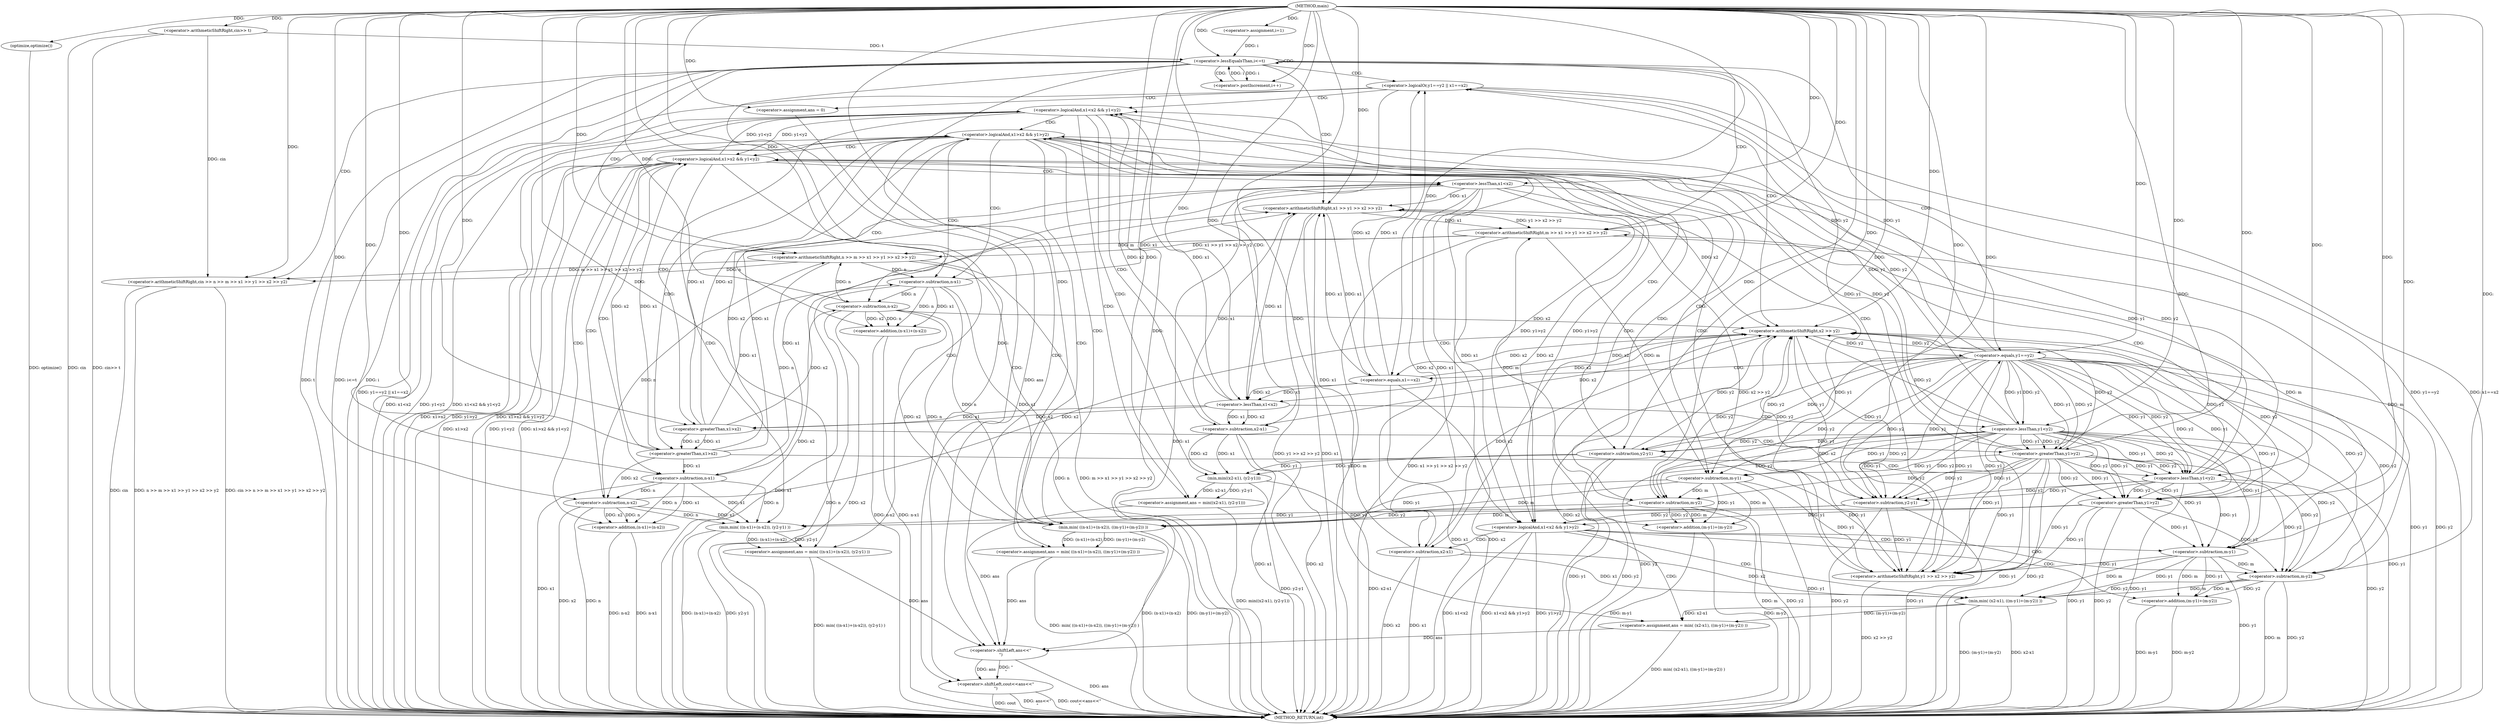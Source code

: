 digraph "main" {  
"1000101" [label = "(METHOD,main)" ]
"1000245" [label = "(METHOD_RETURN,int)" ]
"1000103" [label = "(optimize,optimize())" ]
"1000105" [label = "(<operator>.arithmeticShiftRight,cin>> t)" ]
"1000110" [label = "(<operator>.assignment,i=1)" ]
"1000113" [label = "(<operator>.lessEqualsThan,i<=t)" ]
"1000116" [label = "(<operator>.postIncrement,i++)" ]
"1000128" [label = "(<operator>.arithmeticShiftRight,cin >> n >> m >> x1 >> y1 >> x2 >> y2)" ]
"1000240" [label = "(<operator>.shiftLeft,cout<<ans<<\"\n\")" ]
"1000142" [label = "(<operator>.logicalOr,y1==y2 || x1==x2)" ]
"1000149" [label = "(<operator>.assignment,ans = 0)" ]
"1000130" [label = "(<operator>.arithmeticShiftRight,n >> m >> x1 >> y1 >> x2 >> y2)" ]
"1000242" [label = "(<operator>.shiftLeft,ans<<\"\n\")" ]
"1000132" [label = "(<operator>.arithmeticShiftRight,m >> x1 >> y1 >> x2 >> y2)" ]
"1000143" [label = "(<operator>.equals,y1==y2)" ]
"1000146" [label = "(<operator>.equals,x1==x2)" ]
"1000154" [label = "(<operator>.logicalAnd,x1<x2 && y1<y2)" ]
"1000161" [label = "(<operator>.assignment,ans = min((x2-x1), (y2-y1)))" ]
"1000134" [label = "(<operator>.arithmeticShiftRight,x1 >> y1 >> x2 >> y2)" ]
"1000136" [label = "(<operator>.arithmeticShiftRight,y1 >> x2 >> y2)" ]
"1000155" [label = "(<operator>.lessThan,x1<x2)" ]
"1000158" [label = "(<operator>.lessThan,y1<y2)" ]
"1000163" [label = "(min,min((x2-x1), (y2-y1)))" ]
"1000172" [label = "(<operator>.logicalAnd,x1>x2 && y1>y2)" ]
"1000179" [label = "(<operator>.assignment,ans = min( ((n-x1)+(n-x2)), ((m-y1)+(m-y2)) ))" ]
"1000138" [label = "(<operator>.arithmeticShiftRight,x2 >> y2)" ]
"1000164" [label = "(<operator>.subtraction,x2-x1)" ]
"1000167" [label = "(<operator>.subtraction,y2-y1)" ]
"1000173" [label = "(<operator>.greaterThan,x1>x2)" ]
"1000176" [label = "(<operator>.greaterThan,y1>y2)" ]
"1000181" [label = "(min,min( ((n-x1)+(n-x2)), ((m-y1)+(m-y2)) ))" ]
"1000198" [label = "(<operator>.logicalAnd,x1>x2 && y1<y2)" ]
"1000205" [label = "(<operator>.assignment,ans = min( ((n-x1)+(n-x2)), (y2-y1) ))" ]
"1000182" [label = "(<operator>.addition,(n-x1)+(n-x2))" ]
"1000189" [label = "(<operator>.addition,(m-y1)+(m-y2))" ]
"1000183" [label = "(<operator>.subtraction,n-x1)" ]
"1000186" [label = "(<operator>.subtraction,n-x2)" ]
"1000190" [label = "(<operator>.subtraction,m-y1)" ]
"1000193" [label = "(<operator>.subtraction,m-y2)" ]
"1000199" [label = "(<operator>.greaterThan,x1>x2)" ]
"1000202" [label = "(<operator>.lessThan,y1<y2)" ]
"1000207" [label = "(min,min( ((n-x1)+(n-x2)), (y2-y1) ))" ]
"1000220" [label = "(<operator>.logicalAnd,x1<x2 && y1>y2)" ]
"1000227" [label = "(<operator>.assignment,ans = min( (x2-x1), ((m-y1)+(m-y2)) ))" ]
"1000208" [label = "(<operator>.addition,(n-x1)+(n-x2))" ]
"1000215" [label = "(<operator>.subtraction,y2-y1)" ]
"1000209" [label = "(<operator>.subtraction,n-x1)" ]
"1000212" [label = "(<operator>.subtraction,n-x2)" ]
"1000221" [label = "(<operator>.lessThan,x1<x2)" ]
"1000224" [label = "(<operator>.greaterThan,y1>y2)" ]
"1000229" [label = "(min,min( (x2-x1), ((m-y1)+(m-y2)) ))" ]
"1000230" [label = "(<operator>.subtraction,x2-x1)" ]
"1000233" [label = "(<operator>.addition,(m-y1)+(m-y2))" ]
"1000234" [label = "(<operator>.subtraction,m-y1)" ]
"1000237" [label = "(<operator>.subtraction,m-y2)" ]
  "1000103" -> "1000245"  [ label = "DDG: optimize()"] 
  "1000105" -> "1000245"  [ label = "DDG: cin"] 
  "1000105" -> "1000245"  [ label = "DDG: cin>> t"] 
  "1000113" -> "1000245"  [ label = "DDG: i"] 
  "1000113" -> "1000245"  [ label = "DDG: t"] 
  "1000113" -> "1000245"  [ label = "DDG: i<=t"] 
  "1000128" -> "1000245"  [ label = "DDG: cin"] 
  "1000130" -> "1000245"  [ label = "DDG: n"] 
  "1000132" -> "1000245"  [ label = "DDG: m"] 
  "1000134" -> "1000245"  [ label = "DDG: x1"] 
  "1000138" -> "1000245"  [ label = "DDG: x2"] 
  "1000136" -> "1000245"  [ label = "DDG: x2 >> y2"] 
  "1000134" -> "1000245"  [ label = "DDG: y1 >> x2 >> y2"] 
  "1000132" -> "1000245"  [ label = "DDG: x1 >> y1 >> x2 >> y2"] 
  "1000130" -> "1000245"  [ label = "DDG: m >> x1 >> y1 >> x2 >> y2"] 
  "1000128" -> "1000245"  [ label = "DDG: n >> m >> x1 >> y1 >> x2 >> y2"] 
  "1000128" -> "1000245"  [ label = "DDG: cin >> n >> m >> x1 >> y1 >> x2 >> y2"] 
  "1000143" -> "1000245"  [ label = "DDG: y1"] 
  "1000143" -> "1000245"  [ label = "DDG: y2"] 
  "1000142" -> "1000245"  [ label = "DDG: y1==y2"] 
  "1000146" -> "1000245"  [ label = "DDG: x1"] 
  "1000146" -> "1000245"  [ label = "DDG: x2"] 
  "1000142" -> "1000245"  [ label = "DDG: x1==x2"] 
  "1000142" -> "1000245"  [ label = "DDG: y1==y2 || x1==x2"] 
  "1000154" -> "1000245"  [ label = "DDG: x1<x2"] 
  "1000158" -> "1000245"  [ label = "DDG: y1"] 
  "1000158" -> "1000245"  [ label = "DDG: y2"] 
  "1000154" -> "1000245"  [ label = "DDG: y1<y2"] 
  "1000154" -> "1000245"  [ label = "DDG: x1<x2 && y1<y2"] 
  "1000172" -> "1000245"  [ label = "DDG: x1>x2"] 
  "1000176" -> "1000245"  [ label = "DDG: y1"] 
  "1000176" -> "1000245"  [ label = "DDG: y2"] 
  "1000172" -> "1000245"  [ label = "DDG: y1>y2"] 
  "1000172" -> "1000245"  [ label = "DDG: x1>x2 && y1>y2"] 
  "1000198" -> "1000245"  [ label = "DDG: x1>x2"] 
  "1000202" -> "1000245"  [ label = "DDG: y1"] 
  "1000202" -> "1000245"  [ label = "DDG: y2"] 
  "1000198" -> "1000245"  [ label = "DDG: y1<y2"] 
  "1000198" -> "1000245"  [ label = "DDG: x1>x2 && y1<y2"] 
  "1000221" -> "1000245"  [ label = "DDG: x1"] 
  "1000221" -> "1000245"  [ label = "DDG: x2"] 
  "1000220" -> "1000245"  [ label = "DDG: x1<x2"] 
  "1000224" -> "1000245"  [ label = "DDG: y1"] 
  "1000224" -> "1000245"  [ label = "DDG: y2"] 
  "1000220" -> "1000245"  [ label = "DDG: y1>y2"] 
  "1000220" -> "1000245"  [ label = "DDG: x1<x2 && y1>y2"] 
  "1000230" -> "1000245"  [ label = "DDG: x2"] 
  "1000230" -> "1000245"  [ label = "DDG: x1"] 
  "1000229" -> "1000245"  [ label = "DDG: x2-x1"] 
  "1000234" -> "1000245"  [ label = "DDG: y1"] 
  "1000233" -> "1000245"  [ label = "DDG: m-y1"] 
  "1000237" -> "1000245"  [ label = "DDG: m"] 
  "1000237" -> "1000245"  [ label = "DDG: y2"] 
  "1000233" -> "1000245"  [ label = "DDG: m-y2"] 
  "1000229" -> "1000245"  [ label = "DDG: (m-y1)+(m-y2)"] 
  "1000227" -> "1000245"  [ label = "DDG: min( (x2-x1), ((m-y1)+(m-y2)) )"] 
  "1000209" -> "1000245"  [ label = "DDG: x1"] 
  "1000208" -> "1000245"  [ label = "DDG: n-x1"] 
  "1000212" -> "1000245"  [ label = "DDG: n"] 
  "1000212" -> "1000245"  [ label = "DDG: x2"] 
  "1000208" -> "1000245"  [ label = "DDG: n-x2"] 
  "1000207" -> "1000245"  [ label = "DDG: (n-x1)+(n-x2)"] 
  "1000215" -> "1000245"  [ label = "DDG: y2"] 
  "1000215" -> "1000245"  [ label = "DDG: y1"] 
  "1000207" -> "1000245"  [ label = "DDG: y2-y1"] 
  "1000205" -> "1000245"  [ label = "DDG: min( ((n-x1)+(n-x2)), (y2-y1) )"] 
  "1000183" -> "1000245"  [ label = "DDG: x1"] 
  "1000182" -> "1000245"  [ label = "DDG: n-x1"] 
  "1000186" -> "1000245"  [ label = "DDG: n"] 
  "1000186" -> "1000245"  [ label = "DDG: x2"] 
  "1000182" -> "1000245"  [ label = "DDG: n-x2"] 
  "1000181" -> "1000245"  [ label = "DDG: (n-x1)+(n-x2)"] 
  "1000190" -> "1000245"  [ label = "DDG: y1"] 
  "1000189" -> "1000245"  [ label = "DDG: m-y1"] 
  "1000193" -> "1000245"  [ label = "DDG: m"] 
  "1000193" -> "1000245"  [ label = "DDG: y2"] 
  "1000189" -> "1000245"  [ label = "DDG: m-y2"] 
  "1000181" -> "1000245"  [ label = "DDG: (m-y1)+(m-y2)"] 
  "1000179" -> "1000245"  [ label = "DDG: min( ((n-x1)+(n-x2)), ((m-y1)+(m-y2)) )"] 
  "1000164" -> "1000245"  [ label = "DDG: x2"] 
  "1000164" -> "1000245"  [ label = "DDG: x1"] 
  "1000163" -> "1000245"  [ label = "DDG: x2-x1"] 
  "1000167" -> "1000245"  [ label = "DDG: y2"] 
  "1000167" -> "1000245"  [ label = "DDG: y1"] 
  "1000163" -> "1000245"  [ label = "DDG: y2-y1"] 
  "1000161" -> "1000245"  [ label = "DDG: min((x2-x1), (y2-y1))"] 
  "1000242" -> "1000245"  [ label = "DDG: ans"] 
  "1000240" -> "1000245"  [ label = "DDG: ans<<\"\n\""] 
  "1000240" -> "1000245"  [ label = "DDG: cout<<ans<<\"\n\""] 
  "1000240" -> "1000245"  [ label = "DDG: cout"] 
  "1000101" -> "1000103"  [ label = "DDG: "] 
  "1000101" -> "1000105"  [ label = "DDG: "] 
  "1000101" -> "1000110"  [ label = "DDG: "] 
  "1000110" -> "1000113"  [ label = "DDG: i"] 
  "1000116" -> "1000113"  [ label = "DDG: i"] 
  "1000101" -> "1000113"  [ label = "DDG: "] 
  "1000105" -> "1000113"  [ label = "DDG: t"] 
  "1000113" -> "1000116"  [ label = "DDG: i"] 
  "1000101" -> "1000116"  [ label = "DDG: "] 
  "1000105" -> "1000128"  [ label = "DDG: cin"] 
  "1000101" -> "1000128"  [ label = "DDG: "] 
  "1000130" -> "1000128"  [ label = "DDG: m >> x1 >> y1 >> x2 >> y2"] 
  "1000130" -> "1000128"  [ label = "DDG: n"] 
  "1000101" -> "1000149"  [ label = "DDG: "] 
  "1000101" -> "1000240"  [ label = "DDG: "] 
  "1000242" -> "1000240"  [ label = "DDG: ans"] 
  "1000242" -> "1000240"  [ label = "DDG: \"\n\""] 
  "1000212" -> "1000130"  [ label = "DDG: n"] 
  "1000186" -> "1000130"  [ label = "DDG: n"] 
  "1000101" -> "1000130"  [ label = "DDG: "] 
  "1000132" -> "1000130"  [ label = "DDG: m"] 
  "1000132" -> "1000130"  [ label = "DDG: x1 >> y1 >> x2 >> y2"] 
  "1000143" -> "1000142"  [ label = "DDG: y2"] 
  "1000143" -> "1000142"  [ label = "DDG: y1"] 
  "1000146" -> "1000142"  [ label = "DDG: x2"] 
  "1000146" -> "1000142"  [ label = "DDG: x1"] 
  "1000227" -> "1000242"  [ label = "DDG: ans"] 
  "1000205" -> "1000242"  [ label = "DDG: ans"] 
  "1000179" -> "1000242"  [ label = "DDG: ans"] 
  "1000161" -> "1000242"  [ label = "DDG: ans"] 
  "1000149" -> "1000242"  [ label = "DDG: ans"] 
  "1000101" -> "1000242"  [ label = "DDG: "] 
  "1000237" -> "1000132"  [ label = "DDG: m"] 
  "1000193" -> "1000132"  [ label = "DDG: m"] 
  "1000101" -> "1000132"  [ label = "DDG: "] 
  "1000134" -> "1000132"  [ label = "DDG: y1 >> x2 >> y2"] 
  "1000134" -> "1000132"  [ label = "DDG: x1"] 
  "1000136" -> "1000143"  [ label = "DDG: y1"] 
  "1000101" -> "1000143"  [ label = "DDG: "] 
  "1000138" -> "1000143"  [ label = "DDG: y2"] 
  "1000134" -> "1000146"  [ label = "DDG: x1"] 
  "1000101" -> "1000146"  [ label = "DDG: "] 
  "1000138" -> "1000146"  [ label = "DDG: x2"] 
  "1000163" -> "1000161"  [ label = "DDG: x2-x1"] 
  "1000163" -> "1000161"  [ label = "DDG: y2-y1"] 
  "1000146" -> "1000134"  [ label = "DDG: x1"] 
  "1000221" -> "1000134"  [ label = "DDG: x1"] 
  "1000230" -> "1000134"  [ label = "DDG: x1"] 
  "1000209" -> "1000134"  [ label = "DDG: x1"] 
  "1000183" -> "1000134"  [ label = "DDG: x1"] 
  "1000164" -> "1000134"  [ label = "DDG: x1"] 
  "1000101" -> "1000134"  [ label = "DDG: "] 
  "1000136" -> "1000134"  [ label = "DDG: y1"] 
  "1000136" -> "1000134"  [ label = "DDG: x2 >> y2"] 
  "1000155" -> "1000154"  [ label = "DDG: x1"] 
  "1000155" -> "1000154"  [ label = "DDG: x2"] 
  "1000158" -> "1000154"  [ label = "DDG: y2"] 
  "1000158" -> "1000154"  [ label = "DDG: y1"] 
  "1000198" -> "1000154"  [ label = "DDG: y1<y2"] 
  "1000101" -> "1000161"  [ label = "DDG: "] 
  "1000143" -> "1000136"  [ label = "DDG: y1"] 
  "1000158" -> "1000136"  [ label = "DDG: y1"] 
  "1000176" -> "1000136"  [ label = "DDG: y1"] 
  "1000202" -> "1000136"  [ label = "DDG: y1"] 
  "1000224" -> "1000136"  [ label = "DDG: y1"] 
  "1000234" -> "1000136"  [ label = "DDG: y1"] 
  "1000215" -> "1000136"  [ label = "DDG: y1"] 
  "1000190" -> "1000136"  [ label = "DDG: y1"] 
  "1000167" -> "1000136"  [ label = "DDG: y1"] 
  "1000101" -> "1000136"  [ label = "DDG: "] 
  "1000138" -> "1000136"  [ label = "DDG: x2"] 
  "1000138" -> "1000136"  [ label = "DDG: y2"] 
  "1000134" -> "1000155"  [ label = "DDG: x1"] 
  "1000146" -> "1000155"  [ label = "DDG: x1"] 
  "1000101" -> "1000155"  [ label = "DDG: "] 
  "1000138" -> "1000155"  [ label = "DDG: x2"] 
  "1000146" -> "1000155"  [ label = "DDG: x2"] 
  "1000143" -> "1000158"  [ label = "DDG: y1"] 
  "1000101" -> "1000158"  [ label = "DDG: "] 
  "1000143" -> "1000158"  [ label = "DDG: y2"] 
  "1000164" -> "1000163"  [ label = "DDG: x2"] 
  "1000164" -> "1000163"  [ label = "DDG: x1"] 
  "1000167" -> "1000163"  [ label = "DDG: y2"] 
  "1000167" -> "1000163"  [ label = "DDG: y1"] 
  "1000181" -> "1000179"  [ label = "DDG: (n-x1)+(n-x2)"] 
  "1000181" -> "1000179"  [ label = "DDG: (m-y1)+(m-y2)"] 
  "1000146" -> "1000138"  [ label = "DDG: x2"] 
  "1000221" -> "1000138"  [ label = "DDG: x2"] 
  "1000230" -> "1000138"  [ label = "DDG: x2"] 
  "1000212" -> "1000138"  [ label = "DDG: x2"] 
  "1000186" -> "1000138"  [ label = "DDG: x2"] 
  "1000164" -> "1000138"  [ label = "DDG: x2"] 
  "1000101" -> "1000138"  [ label = "DDG: "] 
  "1000143" -> "1000138"  [ label = "DDG: y2"] 
  "1000158" -> "1000138"  [ label = "DDG: y2"] 
  "1000176" -> "1000138"  [ label = "DDG: y2"] 
  "1000202" -> "1000138"  [ label = "DDG: y2"] 
  "1000224" -> "1000138"  [ label = "DDG: y2"] 
  "1000237" -> "1000138"  [ label = "DDG: y2"] 
  "1000215" -> "1000138"  [ label = "DDG: y2"] 
  "1000193" -> "1000138"  [ label = "DDG: y2"] 
  "1000167" -> "1000138"  [ label = "DDG: y2"] 
  "1000155" -> "1000164"  [ label = "DDG: x2"] 
  "1000101" -> "1000164"  [ label = "DDG: "] 
  "1000155" -> "1000164"  [ label = "DDG: x1"] 
  "1000143" -> "1000167"  [ label = "DDG: y2"] 
  "1000158" -> "1000167"  [ label = "DDG: y2"] 
  "1000101" -> "1000167"  [ label = "DDG: "] 
  "1000143" -> "1000167"  [ label = "DDG: y1"] 
  "1000158" -> "1000167"  [ label = "DDG: y1"] 
  "1000173" -> "1000172"  [ label = "DDG: x1"] 
  "1000173" -> "1000172"  [ label = "DDG: x2"] 
  "1000220" -> "1000172"  [ label = "DDG: y1>y2"] 
  "1000176" -> "1000172"  [ label = "DDG: y2"] 
  "1000176" -> "1000172"  [ label = "DDG: y1"] 
  "1000101" -> "1000179"  [ label = "DDG: "] 
  "1000155" -> "1000173"  [ label = "DDG: x1"] 
  "1000101" -> "1000173"  [ label = "DDG: "] 
  "1000155" -> "1000173"  [ label = "DDG: x2"] 
  "1000143" -> "1000176"  [ label = "DDG: y1"] 
  "1000158" -> "1000176"  [ label = "DDG: y1"] 
  "1000101" -> "1000176"  [ label = "DDG: "] 
  "1000143" -> "1000176"  [ label = "DDG: y2"] 
  "1000158" -> "1000176"  [ label = "DDG: y2"] 
  "1000183" -> "1000181"  [ label = "DDG: n"] 
  "1000183" -> "1000181"  [ label = "DDG: x1"] 
  "1000186" -> "1000181"  [ label = "DDG: x2"] 
  "1000186" -> "1000181"  [ label = "DDG: n"] 
  "1000193" -> "1000181"  [ label = "DDG: y2"] 
  "1000193" -> "1000181"  [ label = "DDG: m"] 
  "1000190" -> "1000181"  [ label = "DDG: m"] 
  "1000190" -> "1000181"  [ label = "DDG: y1"] 
  "1000207" -> "1000205"  [ label = "DDG: y2-y1"] 
  "1000207" -> "1000205"  [ label = "DDG: (n-x1)+(n-x2)"] 
  "1000183" -> "1000182"  [ label = "DDG: n"] 
  "1000183" -> "1000182"  [ label = "DDG: x1"] 
  "1000186" -> "1000182"  [ label = "DDG: x2"] 
  "1000186" -> "1000182"  [ label = "DDG: n"] 
  "1000190" -> "1000189"  [ label = "DDG: m"] 
  "1000190" -> "1000189"  [ label = "DDG: y1"] 
  "1000193" -> "1000189"  [ label = "DDG: y2"] 
  "1000193" -> "1000189"  [ label = "DDG: m"] 
  "1000199" -> "1000198"  [ label = "DDG: x2"] 
  "1000199" -> "1000198"  [ label = "DDG: x1"] 
  "1000154" -> "1000198"  [ label = "DDG: y1<y2"] 
  "1000202" -> "1000198"  [ label = "DDG: y1"] 
  "1000202" -> "1000198"  [ label = "DDG: y2"] 
  "1000101" -> "1000205"  [ label = "DDG: "] 
  "1000130" -> "1000183"  [ label = "DDG: n"] 
  "1000101" -> "1000183"  [ label = "DDG: "] 
  "1000173" -> "1000183"  [ label = "DDG: x1"] 
  "1000183" -> "1000186"  [ label = "DDG: n"] 
  "1000101" -> "1000186"  [ label = "DDG: "] 
  "1000173" -> "1000186"  [ label = "DDG: x2"] 
  "1000132" -> "1000190"  [ label = "DDG: m"] 
  "1000101" -> "1000190"  [ label = "DDG: "] 
  "1000143" -> "1000190"  [ label = "DDG: y1"] 
  "1000158" -> "1000190"  [ label = "DDG: y1"] 
  "1000176" -> "1000190"  [ label = "DDG: y1"] 
  "1000190" -> "1000193"  [ label = "DDG: m"] 
  "1000101" -> "1000193"  [ label = "DDG: "] 
  "1000143" -> "1000193"  [ label = "DDG: y2"] 
  "1000158" -> "1000193"  [ label = "DDG: y2"] 
  "1000176" -> "1000193"  [ label = "DDG: y2"] 
  "1000173" -> "1000199"  [ label = "DDG: x1"] 
  "1000101" -> "1000199"  [ label = "DDG: "] 
  "1000173" -> "1000199"  [ label = "DDG: x2"] 
  "1000143" -> "1000202"  [ label = "DDG: y1"] 
  "1000158" -> "1000202"  [ label = "DDG: y1"] 
  "1000176" -> "1000202"  [ label = "DDG: y1"] 
  "1000101" -> "1000202"  [ label = "DDG: "] 
  "1000143" -> "1000202"  [ label = "DDG: y2"] 
  "1000158" -> "1000202"  [ label = "DDG: y2"] 
  "1000176" -> "1000202"  [ label = "DDG: y2"] 
  "1000209" -> "1000207"  [ label = "DDG: n"] 
  "1000209" -> "1000207"  [ label = "DDG: x1"] 
  "1000212" -> "1000207"  [ label = "DDG: x2"] 
  "1000212" -> "1000207"  [ label = "DDG: n"] 
  "1000215" -> "1000207"  [ label = "DDG: y2"] 
  "1000215" -> "1000207"  [ label = "DDG: y1"] 
  "1000229" -> "1000227"  [ label = "DDG: x2-x1"] 
  "1000229" -> "1000227"  [ label = "DDG: (m-y1)+(m-y2)"] 
  "1000209" -> "1000208"  [ label = "DDG: n"] 
  "1000209" -> "1000208"  [ label = "DDG: x1"] 
  "1000212" -> "1000208"  [ label = "DDG: x2"] 
  "1000212" -> "1000208"  [ label = "DDG: n"] 
  "1000143" -> "1000215"  [ label = "DDG: y2"] 
  "1000158" -> "1000215"  [ label = "DDG: y2"] 
  "1000176" -> "1000215"  [ label = "DDG: y2"] 
  "1000202" -> "1000215"  [ label = "DDG: y2"] 
  "1000101" -> "1000215"  [ label = "DDG: "] 
  "1000143" -> "1000215"  [ label = "DDG: y1"] 
  "1000158" -> "1000215"  [ label = "DDG: y1"] 
  "1000176" -> "1000215"  [ label = "DDG: y1"] 
  "1000202" -> "1000215"  [ label = "DDG: y1"] 
  "1000221" -> "1000220"  [ label = "DDG: x1"] 
  "1000221" -> "1000220"  [ label = "DDG: x2"] 
  "1000224" -> "1000220"  [ label = "DDG: y2"] 
  "1000224" -> "1000220"  [ label = "DDG: y1"] 
  "1000172" -> "1000220"  [ label = "DDG: y1>y2"] 
  "1000101" -> "1000227"  [ label = "DDG: "] 
  "1000130" -> "1000209"  [ label = "DDG: n"] 
  "1000101" -> "1000209"  [ label = "DDG: "] 
  "1000199" -> "1000209"  [ label = "DDG: x1"] 
  "1000209" -> "1000212"  [ label = "DDG: n"] 
  "1000101" -> "1000212"  [ label = "DDG: "] 
  "1000199" -> "1000212"  [ label = "DDG: x2"] 
  "1000199" -> "1000221"  [ label = "DDG: x1"] 
  "1000101" -> "1000221"  [ label = "DDG: "] 
  "1000199" -> "1000221"  [ label = "DDG: x2"] 
  "1000143" -> "1000224"  [ label = "DDG: y1"] 
  "1000158" -> "1000224"  [ label = "DDG: y1"] 
  "1000176" -> "1000224"  [ label = "DDG: y1"] 
  "1000202" -> "1000224"  [ label = "DDG: y1"] 
  "1000101" -> "1000224"  [ label = "DDG: "] 
  "1000143" -> "1000224"  [ label = "DDG: y2"] 
  "1000158" -> "1000224"  [ label = "DDG: y2"] 
  "1000176" -> "1000224"  [ label = "DDG: y2"] 
  "1000202" -> "1000224"  [ label = "DDG: y2"] 
  "1000230" -> "1000229"  [ label = "DDG: x2"] 
  "1000230" -> "1000229"  [ label = "DDG: x1"] 
  "1000234" -> "1000229"  [ label = "DDG: m"] 
  "1000234" -> "1000229"  [ label = "DDG: y1"] 
  "1000237" -> "1000229"  [ label = "DDG: y2"] 
  "1000237" -> "1000229"  [ label = "DDG: m"] 
  "1000221" -> "1000230"  [ label = "DDG: x2"] 
  "1000101" -> "1000230"  [ label = "DDG: "] 
  "1000221" -> "1000230"  [ label = "DDG: x1"] 
  "1000234" -> "1000233"  [ label = "DDG: m"] 
  "1000234" -> "1000233"  [ label = "DDG: y1"] 
  "1000237" -> "1000233"  [ label = "DDG: y2"] 
  "1000237" -> "1000233"  [ label = "DDG: m"] 
  "1000132" -> "1000234"  [ label = "DDG: m"] 
  "1000101" -> "1000234"  [ label = "DDG: "] 
  "1000143" -> "1000234"  [ label = "DDG: y1"] 
  "1000158" -> "1000234"  [ label = "DDG: y1"] 
  "1000176" -> "1000234"  [ label = "DDG: y1"] 
  "1000202" -> "1000234"  [ label = "DDG: y1"] 
  "1000224" -> "1000234"  [ label = "DDG: y1"] 
  "1000234" -> "1000237"  [ label = "DDG: m"] 
  "1000101" -> "1000237"  [ label = "DDG: "] 
  "1000143" -> "1000237"  [ label = "DDG: y2"] 
  "1000158" -> "1000237"  [ label = "DDG: y2"] 
  "1000176" -> "1000237"  [ label = "DDG: y2"] 
  "1000202" -> "1000237"  [ label = "DDG: y2"] 
  "1000224" -> "1000237"  [ label = "DDG: y2"] 
  "1000113" -> "1000142"  [ label = "CDG: "] 
  "1000113" -> "1000128"  [ label = "CDG: "] 
  "1000113" -> "1000116"  [ label = "CDG: "] 
  "1000113" -> "1000242"  [ label = "CDG: "] 
  "1000113" -> "1000132"  [ label = "CDG: "] 
  "1000113" -> "1000130"  [ label = "CDG: "] 
  "1000113" -> "1000240"  [ label = "CDG: "] 
  "1000113" -> "1000138"  [ label = "CDG: "] 
  "1000113" -> "1000136"  [ label = "CDG: "] 
  "1000113" -> "1000143"  [ label = "CDG: "] 
  "1000113" -> "1000113"  [ label = "CDG: "] 
  "1000113" -> "1000134"  [ label = "CDG: "] 
  "1000142" -> "1000149"  [ label = "CDG: "] 
  "1000142" -> "1000154"  [ label = "CDG: "] 
  "1000142" -> "1000155"  [ label = "CDG: "] 
  "1000143" -> "1000146"  [ label = "CDG: "] 
  "1000154" -> "1000164"  [ label = "CDG: "] 
  "1000154" -> "1000161"  [ label = "CDG: "] 
  "1000154" -> "1000167"  [ label = "CDG: "] 
  "1000154" -> "1000172"  [ label = "CDG: "] 
  "1000154" -> "1000163"  [ label = "CDG: "] 
  "1000154" -> "1000173"  [ label = "CDG: "] 
  "1000155" -> "1000158"  [ label = "CDG: "] 
  "1000172" -> "1000199"  [ label = "CDG: "] 
  "1000172" -> "1000182"  [ label = "CDG: "] 
  "1000172" -> "1000183"  [ label = "CDG: "] 
  "1000172" -> "1000190"  [ label = "CDG: "] 
  "1000172" -> "1000179"  [ label = "CDG: "] 
  "1000172" -> "1000198"  [ label = "CDG: "] 
  "1000172" -> "1000186"  [ label = "CDG: "] 
  "1000172" -> "1000189"  [ label = "CDG: "] 
  "1000172" -> "1000193"  [ label = "CDG: "] 
  "1000172" -> "1000181"  [ label = "CDG: "] 
  "1000173" -> "1000176"  [ label = "CDG: "] 
  "1000198" -> "1000221"  [ label = "CDG: "] 
  "1000198" -> "1000208"  [ label = "CDG: "] 
  "1000198" -> "1000220"  [ label = "CDG: "] 
  "1000198" -> "1000212"  [ label = "CDG: "] 
  "1000198" -> "1000215"  [ label = "CDG: "] 
  "1000198" -> "1000207"  [ label = "CDG: "] 
  "1000198" -> "1000205"  [ label = "CDG: "] 
  "1000198" -> "1000209"  [ label = "CDG: "] 
  "1000199" -> "1000202"  [ label = "CDG: "] 
  "1000220" -> "1000233"  [ label = "CDG: "] 
  "1000220" -> "1000227"  [ label = "CDG: "] 
  "1000220" -> "1000229"  [ label = "CDG: "] 
  "1000220" -> "1000230"  [ label = "CDG: "] 
  "1000220" -> "1000234"  [ label = "CDG: "] 
  "1000220" -> "1000237"  [ label = "CDG: "] 
  "1000221" -> "1000224"  [ label = "CDG: "] 
}
